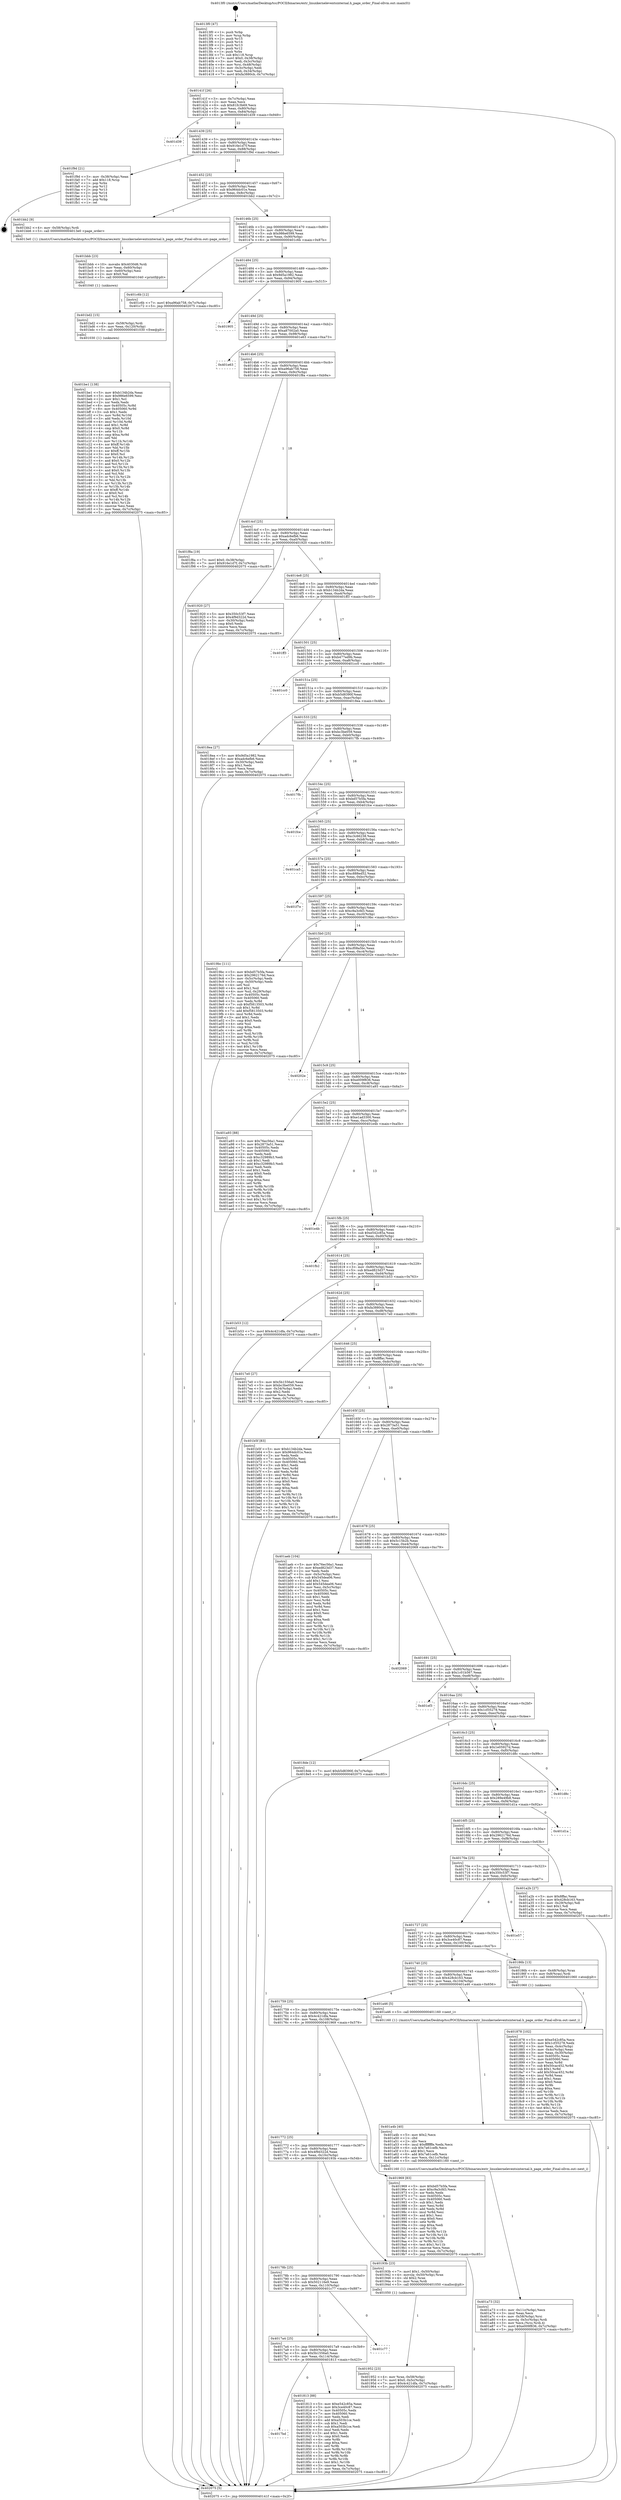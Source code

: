 digraph "0x4013f0" {
  label = "0x4013f0 (/mnt/c/Users/mathe/Desktop/tcc/POCII/binaries/extr_linuxkerneleventsinternal.h_page_order_Final-ollvm.out::main(0))"
  labelloc = "t"
  node[shape=record]

  Entry [label="",width=0.3,height=0.3,shape=circle,fillcolor=black,style=filled]
  "0x40141f" [label="{
     0x40141f [26]\l
     | [instrs]\l
     &nbsp;&nbsp;0x40141f \<+3\>: mov -0x7c(%rbp),%eax\l
     &nbsp;&nbsp;0x401422 \<+2\>: mov %eax,%ecx\l
     &nbsp;&nbsp;0x401424 \<+6\>: sub $0x81fc3b69,%ecx\l
     &nbsp;&nbsp;0x40142a \<+3\>: mov %eax,-0x80(%rbp)\l
     &nbsp;&nbsp;0x40142d \<+6\>: mov %ecx,-0x84(%rbp)\l
     &nbsp;&nbsp;0x401433 \<+6\>: je 0000000000401d39 \<main+0x949\>\l
  }"]
  "0x401d39" [label="{
     0x401d39\l
  }", style=dashed]
  "0x401439" [label="{
     0x401439 [25]\l
     | [instrs]\l
     &nbsp;&nbsp;0x401439 \<+5\>: jmp 000000000040143e \<main+0x4e\>\l
     &nbsp;&nbsp;0x40143e \<+3\>: mov -0x80(%rbp),%eax\l
     &nbsp;&nbsp;0x401441 \<+5\>: sub $0x916e1d7f,%eax\l
     &nbsp;&nbsp;0x401446 \<+6\>: mov %eax,-0x88(%rbp)\l
     &nbsp;&nbsp;0x40144c \<+6\>: je 0000000000401f9d \<main+0xbad\>\l
  }"]
  Exit [label="",width=0.3,height=0.3,shape=circle,fillcolor=black,style=filled,peripheries=2]
  "0x401f9d" [label="{
     0x401f9d [21]\l
     | [instrs]\l
     &nbsp;&nbsp;0x401f9d \<+3\>: mov -0x38(%rbp),%eax\l
     &nbsp;&nbsp;0x401fa0 \<+7\>: add $0x118,%rsp\l
     &nbsp;&nbsp;0x401fa7 \<+1\>: pop %rbx\l
     &nbsp;&nbsp;0x401fa8 \<+2\>: pop %r12\l
     &nbsp;&nbsp;0x401faa \<+2\>: pop %r13\l
     &nbsp;&nbsp;0x401fac \<+2\>: pop %r14\l
     &nbsp;&nbsp;0x401fae \<+2\>: pop %r15\l
     &nbsp;&nbsp;0x401fb0 \<+1\>: pop %rbp\l
     &nbsp;&nbsp;0x401fb1 \<+1\>: ret\l
  }"]
  "0x401452" [label="{
     0x401452 [25]\l
     | [instrs]\l
     &nbsp;&nbsp;0x401452 \<+5\>: jmp 0000000000401457 \<main+0x67\>\l
     &nbsp;&nbsp;0x401457 \<+3\>: mov -0x80(%rbp),%eax\l
     &nbsp;&nbsp;0x40145a \<+5\>: sub $0x964dc01e,%eax\l
     &nbsp;&nbsp;0x40145f \<+6\>: mov %eax,-0x8c(%rbp)\l
     &nbsp;&nbsp;0x401465 \<+6\>: je 0000000000401bb2 \<main+0x7c2\>\l
  }"]
  "0x401be1" [label="{
     0x401be1 [138]\l
     | [instrs]\l
     &nbsp;&nbsp;0x401be1 \<+5\>: mov $0xb134b2da,%eax\l
     &nbsp;&nbsp;0x401be6 \<+5\>: mov $0x986e6599,%esi\l
     &nbsp;&nbsp;0x401beb \<+2\>: mov $0x1,%cl\l
     &nbsp;&nbsp;0x401bed \<+2\>: xor %edx,%edx\l
     &nbsp;&nbsp;0x401bef \<+8\>: mov 0x40505c,%r8d\l
     &nbsp;&nbsp;0x401bf7 \<+8\>: mov 0x405060,%r9d\l
     &nbsp;&nbsp;0x401bff \<+3\>: sub $0x1,%edx\l
     &nbsp;&nbsp;0x401c02 \<+3\>: mov %r8d,%r10d\l
     &nbsp;&nbsp;0x401c05 \<+3\>: add %edx,%r10d\l
     &nbsp;&nbsp;0x401c08 \<+4\>: imul %r10d,%r8d\l
     &nbsp;&nbsp;0x401c0c \<+4\>: and $0x1,%r8d\l
     &nbsp;&nbsp;0x401c10 \<+4\>: cmp $0x0,%r8d\l
     &nbsp;&nbsp;0x401c14 \<+4\>: sete %r11b\l
     &nbsp;&nbsp;0x401c18 \<+4\>: cmp $0xa,%r9d\l
     &nbsp;&nbsp;0x401c1c \<+3\>: setl %bl\l
     &nbsp;&nbsp;0x401c1f \<+3\>: mov %r11b,%r14b\l
     &nbsp;&nbsp;0x401c22 \<+4\>: xor $0xff,%r14b\l
     &nbsp;&nbsp;0x401c26 \<+3\>: mov %bl,%r15b\l
     &nbsp;&nbsp;0x401c29 \<+4\>: xor $0xff,%r15b\l
     &nbsp;&nbsp;0x401c2d \<+3\>: xor $0x0,%cl\l
     &nbsp;&nbsp;0x401c30 \<+3\>: mov %r14b,%r12b\l
     &nbsp;&nbsp;0x401c33 \<+4\>: and $0x0,%r12b\l
     &nbsp;&nbsp;0x401c37 \<+3\>: and %cl,%r11b\l
     &nbsp;&nbsp;0x401c3a \<+3\>: mov %r15b,%r13b\l
     &nbsp;&nbsp;0x401c3d \<+4\>: and $0x0,%r13b\l
     &nbsp;&nbsp;0x401c41 \<+2\>: and %cl,%bl\l
     &nbsp;&nbsp;0x401c43 \<+3\>: or %r11b,%r12b\l
     &nbsp;&nbsp;0x401c46 \<+3\>: or %bl,%r13b\l
     &nbsp;&nbsp;0x401c49 \<+3\>: xor %r13b,%r12b\l
     &nbsp;&nbsp;0x401c4c \<+3\>: or %r15b,%r14b\l
     &nbsp;&nbsp;0x401c4f \<+4\>: xor $0xff,%r14b\l
     &nbsp;&nbsp;0x401c53 \<+3\>: or $0x0,%cl\l
     &nbsp;&nbsp;0x401c56 \<+3\>: and %cl,%r14b\l
     &nbsp;&nbsp;0x401c59 \<+3\>: or %r14b,%r12b\l
     &nbsp;&nbsp;0x401c5c \<+4\>: test $0x1,%r12b\l
     &nbsp;&nbsp;0x401c60 \<+3\>: cmovne %esi,%eax\l
     &nbsp;&nbsp;0x401c63 \<+3\>: mov %eax,-0x7c(%rbp)\l
     &nbsp;&nbsp;0x401c66 \<+5\>: jmp 0000000000402075 \<main+0xc85\>\l
  }"]
  "0x401bb2" [label="{
     0x401bb2 [9]\l
     | [instrs]\l
     &nbsp;&nbsp;0x401bb2 \<+4\>: mov -0x58(%rbp),%rdi\l
     &nbsp;&nbsp;0x401bb6 \<+5\>: call 00000000004013e0 \<page_order\>\l
     | [calls]\l
     &nbsp;&nbsp;0x4013e0 \{1\} (/mnt/c/Users/mathe/Desktop/tcc/POCII/binaries/extr_linuxkerneleventsinternal.h_page_order_Final-ollvm.out::page_order)\l
  }"]
  "0x40146b" [label="{
     0x40146b [25]\l
     | [instrs]\l
     &nbsp;&nbsp;0x40146b \<+5\>: jmp 0000000000401470 \<main+0x80\>\l
     &nbsp;&nbsp;0x401470 \<+3\>: mov -0x80(%rbp),%eax\l
     &nbsp;&nbsp;0x401473 \<+5\>: sub $0x986e6599,%eax\l
     &nbsp;&nbsp;0x401478 \<+6\>: mov %eax,-0x90(%rbp)\l
     &nbsp;&nbsp;0x40147e \<+6\>: je 0000000000401c6b \<main+0x87b\>\l
  }"]
  "0x401bd2" [label="{
     0x401bd2 [15]\l
     | [instrs]\l
     &nbsp;&nbsp;0x401bd2 \<+4\>: mov -0x58(%rbp),%rdi\l
     &nbsp;&nbsp;0x401bd6 \<+6\>: mov %eax,-0x120(%rbp)\l
     &nbsp;&nbsp;0x401bdc \<+5\>: call 0000000000401030 \<free@plt\>\l
     | [calls]\l
     &nbsp;&nbsp;0x401030 \{1\} (unknown)\l
  }"]
  "0x401c6b" [label="{
     0x401c6b [12]\l
     | [instrs]\l
     &nbsp;&nbsp;0x401c6b \<+7\>: movl $0xa96ab758,-0x7c(%rbp)\l
     &nbsp;&nbsp;0x401c72 \<+5\>: jmp 0000000000402075 \<main+0xc85\>\l
  }"]
  "0x401484" [label="{
     0x401484 [25]\l
     | [instrs]\l
     &nbsp;&nbsp;0x401484 \<+5\>: jmp 0000000000401489 \<main+0x99\>\l
     &nbsp;&nbsp;0x401489 \<+3\>: mov -0x80(%rbp),%eax\l
     &nbsp;&nbsp;0x40148c \<+5\>: sub $0x9d5a1982,%eax\l
     &nbsp;&nbsp;0x401491 \<+6\>: mov %eax,-0x94(%rbp)\l
     &nbsp;&nbsp;0x401497 \<+6\>: je 0000000000401905 \<main+0x515\>\l
  }"]
  "0x401bbb" [label="{
     0x401bbb [23]\l
     | [instrs]\l
     &nbsp;&nbsp;0x401bbb \<+10\>: movabs $0x4030d6,%rdi\l
     &nbsp;&nbsp;0x401bc5 \<+3\>: mov %eax,-0x60(%rbp)\l
     &nbsp;&nbsp;0x401bc8 \<+3\>: mov -0x60(%rbp),%esi\l
     &nbsp;&nbsp;0x401bcb \<+2\>: mov $0x0,%al\l
     &nbsp;&nbsp;0x401bcd \<+5\>: call 0000000000401040 \<printf@plt\>\l
     | [calls]\l
     &nbsp;&nbsp;0x401040 \{1\} (unknown)\l
  }"]
  "0x401905" [label="{
     0x401905\l
  }", style=dashed]
  "0x40149d" [label="{
     0x40149d [25]\l
     | [instrs]\l
     &nbsp;&nbsp;0x40149d \<+5\>: jmp 00000000004014a2 \<main+0xb2\>\l
     &nbsp;&nbsp;0x4014a2 \<+3\>: mov -0x80(%rbp),%eax\l
     &nbsp;&nbsp;0x4014a5 \<+5\>: sub $0xa87002a0,%eax\l
     &nbsp;&nbsp;0x4014aa \<+6\>: mov %eax,-0x98(%rbp)\l
     &nbsp;&nbsp;0x4014b0 \<+6\>: je 0000000000401e63 \<main+0xa73\>\l
  }"]
  "0x401a73" [label="{
     0x401a73 [32]\l
     | [instrs]\l
     &nbsp;&nbsp;0x401a73 \<+6\>: mov -0x11c(%rbp),%ecx\l
     &nbsp;&nbsp;0x401a79 \<+3\>: imul %eax,%ecx\l
     &nbsp;&nbsp;0x401a7c \<+4\>: mov -0x58(%rbp),%rsi\l
     &nbsp;&nbsp;0x401a80 \<+4\>: movslq -0x5c(%rbp),%rdi\l
     &nbsp;&nbsp;0x401a84 \<+3\>: mov %ecx,(%rsi,%rdi,4)\l
     &nbsp;&nbsp;0x401a87 \<+7\>: movl $0xe009f836,-0x7c(%rbp)\l
     &nbsp;&nbsp;0x401a8e \<+5\>: jmp 0000000000402075 \<main+0xc85\>\l
  }"]
  "0x401e63" [label="{
     0x401e63\l
  }", style=dashed]
  "0x4014b6" [label="{
     0x4014b6 [25]\l
     | [instrs]\l
     &nbsp;&nbsp;0x4014b6 \<+5\>: jmp 00000000004014bb \<main+0xcb\>\l
     &nbsp;&nbsp;0x4014bb \<+3\>: mov -0x80(%rbp),%eax\l
     &nbsp;&nbsp;0x4014be \<+5\>: sub $0xa96ab758,%eax\l
     &nbsp;&nbsp;0x4014c3 \<+6\>: mov %eax,-0x9c(%rbp)\l
     &nbsp;&nbsp;0x4014c9 \<+6\>: je 0000000000401f8a \<main+0xb9a\>\l
  }"]
  "0x401a4b" [label="{
     0x401a4b [40]\l
     | [instrs]\l
     &nbsp;&nbsp;0x401a4b \<+5\>: mov $0x2,%ecx\l
     &nbsp;&nbsp;0x401a50 \<+1\>: cltd\l
     &nbsp;&nbsp;0x401a51 \<+2\>: idiv %ecx\l
     &nbsp;&nbsp;0x401a53 \<+6\>: imul $0xfffffffe,%edx,%ecx\l
     &nbsp;&nbsp;0x401a59 \<+6\>: sub $0x7a61cefb,%ecx\l
     &nbsp;&nbsp;0x401a5f \<+3\>: add $0x1,%ecx\l
     &nbsp;&nbsp;0x401a62 \<+6\>: add $0x7a61cefb,%ecx\l
     &nbsp;&nbsp;0x401a68 \<+6\>: mov %ecx,-0x11c(%rbp)\l
     &nbsp;&nbsp;0x401a6e \<+5\>: call 0000000000401160 \<next_i\>\l
     | [calls]\l
     &nbsp;&nbsp;0x401160 \{1\} (/mnt/c/Users/mathe/Desktop/tcc/POCII/binaries/extr_linuxkerneleventsinternal.h_page_order_Final-ollvm.out::next_i)\l
  }"]
  "0x401f8a" [label="{
     0x401f8a [19]\l
     | [instrs]\l
     &nbsp;&nbsp;0x401f8a \<+7\>: movl $0x0,-0x38(%rbp)\l
     &nbsp;&nbsp;0x401f91 \<+7\>: movl $0x916e1d7f,-0x7c(%rbp)\l
     &nbsp;&nbsp;0x401f98 \<+5\>: jmp 0000000000402075 \<main+0xc85\>\l
  }"]
  "0x4014cf" [label="{
     0x4014cf [25]\l
     | [instrs]\l
     &nbsp;&nbsp;0x4014cf \<+5\>: jmp 00000000004014d4 \<main+0xe4\>\l
     &nbsp;&nbsp;0x4014d4 \<+3\>: mov -0x80(%rbp),%eax\l
     &nbsp;&nbsp;0x4014d7 \<+5\>: sub $0xadc6efb6,%eax\l
     &nbsp;&nbsp;0x4014dc \<+6\>: mov %eax,-0xa0(%rbp)\l
     &nbsp;&nbsp;0x4014e2 \<+6\>: je 0000000000401920 \<main+0x530\>\l
  }"]
  "0x401952" [label="{
     0x401952 [23]\l
     | [instrs]\l
     &nbsp;&nbsp;0x401952 \<+4\>: mov %rax,-0x58(%rbp)\l
     &nbsp;&nbsp;0x401956 \<+7\>: movl $0x0,-0x5c(%rbp)\l
     &nbsp;&nbsp;0x40195d \<+7\>: movl $0x4c421dfa,-0x7c(%rbp)\l
     &nbsp;&nbsp;0x401964 \<+5\>: jmp 0000000000402075 \<main+0xc85\>\l
  }"]
  "0x401920" [label="{
     0x401920 [27]\l
     | [instrs]\l
     &nbsp;&nbsp;0x401920 \<+5\>: mov $0x350c53f7,%eax\l
     &nbsp;&nbsp;0x401925 \<+5\>: mov $0x4f9d322d,%ecx\l
     &nbsp;&nbsp;0x40192a \<+3\>: mov -0x30(%rbp),%edx\l
     &nbsp;&nbsp;0x40192d \<+3\>: cmp $0x0,%edx\l
     &nbsp;&nbsp;0x401930 \<+3\>: cmove %ecx,%eax\l
     &nbsp;&nbsp;0x401933 \<+3\>: mov %eax,-0x7c(%rbp)\l
     &nbsp;&nbsp;0x401936 \<+5\>: jmp 0000000000402075 \<main+0xc85\>\l
  }"]
  "0x4014e8" [label="{
     0x4014e8 [25]\l
     | [instrs]\l
     &nbsp;&nbsp;0x4014e8 \<+5\>: jmp 00000000004014ed \<main+0xfd\>\l
     &nbsp;&nbsp;0x4014ed \<+3\>: mov -0x80(%rbp),%eax\l
     &nbsp;&nbsp;0x4014f0 \<+5\>: sub $0xb134b2da,%eax\l
     &nbsp;&nbsp;0x4014f5 \<+6\>: mov %eax,-0xa4(%rbp)\l
     &nbsp;&nbsp;0x4014fb \<+6\>: je 0000000000401ff3 \<main+0xc03\>\l
  }"]
  "0x401878" [label="{
     0x401878 [102]\l
     | [instrs]\l
     &nbsp;&nbsp;0x401878 \<+5\>: mov $0xe542c85a,%ecx\l
     &nbsp;&nbsp;0x40187d \<+5\>: mov $0x1cf35278,%edx\l
     &nbsp;&nbsp;0x401882 \<+3\>: mov %eax,-0x4c(%rbp)\l
     &nbsp;&nbsp;0x401885 \<+3\>: mov -0x4c(%rbp),%eax\l
     &nbsp;&nbsp;0x401888 \<+3\>: mov %eax,-0x30(%rbp)\l
     &nbsp;&nbsp;0x40188b \<+7\>: mov 0x40505c,%eax\l
     &nbsp;&nbsp;0x401892 \<+7\>: mov 0x405060,%esi\l
     &nbsp;&nbsp;0x401899 \<+3\>: mov %eax,%r8d\l
     &nbsp;&nbsp;0x40189c \<+7\>: sub $0x50cac452,%r8d\l
     &nbsp;&nbsp;0x4018a3 \<+4\>: sub $0x1,%r8d\l
     &nbsp;&nbsp;0x4018a7 \<+7\>: add $0x50cac452,%r8d\l
     &nbsp;&nbsp;0x4018ae \<+4\>: imul %r8d,%eax\l
     &nbsp;&nbsp;0x4018b2 \<+3\>: and $0x1,%eax\l
     &nbsp;&nbsp;0x4018b5 \<+3\>: cmp $0x0,%eax\l
     &nbsp;&nbsp;0x4018b8 \<+4\>: sete %r9b\l
     &nbsp;&nbsp;0x4018bc \<+3\>: cmp $0xa,%esi\l
     &nbsp;&nbsp;0x4018bf \<+4\>: setl %r10b\l
     &nbsp;&nbsp;0x4018c3 \<+3\>: mov %r9b,%r11b\l
     &nbsp;&nbsp;0x4018c6 \<+3\>: and %r10b,%r11b\l
     &nbsp;&nbsp;0x4018c9 \<+3\>: xor %r10b,%r9b\l
     &nbsp;&nbsp;0x4018cc \<+3\>: or %r9b,%r11b\l
     &nbsp;&nbsp;0x4018cf \<+4\>: test $0x1,%r11b\l
     &nbsp;&nbsp;0x4018d3 \<+3\>: cmovne %edx,%ecx\l
     &nbsp;&nbsp;0x4018d6 \<+3\>: mov %ecx,-0x7c(%rbp)\l
     &nbsp;&nbsp;0x4018d9 \<+5\>: jmp 0000000000402075 \<main+0xc85\>\l
  }"]
  "0x401ff3" [label="{
     0x401ff3\l
  }", style=dashed]
  "0x401501" [label="{
     0x401501 [25]\l
     | [instrs]\l
     &nbsp;&nbsp;0x401501 \<+5\>: jmp 0000000000401506 \<main+0x116\>\l
     &nbsp;&nbsp;0x401506 \<+3\>: mov -0x80(%rbp),%eax\l
     &nbsp;&nbsp;0x401509 \<+5\>: sub $0xb477ed9b,%eax\l
     &nbsp;&nbsp;0x40150e \<+6\>: mov %eax,-0xa8(%rbp)\l
     &nbsp;&nbsp;0x401514 \<+6\>: je 0000000000401cc0 \<main+0x8d0\>\l
  }"]
  "0x4017bd" [label="{
     0x4017bd\l
  }", style=dashed]
  "0x401cc0" [label="{
     0x401cc0\l
  }", style=dashed]
  "0x40151a" [label="{
     0x40151a [25]\l
     | [instrs]\l
     &nbsp;&nbsp;0x40151a \<+5\>: jmp 000000000040151f \<main+0x12f\>\l
     &nbsp;&nbsp;0x40151f \<+3\>: mov -0x80(%rbp),%eax\l
     &nbsp;&nbsp;0x401522 \<+5\>: sub $0xb5d8390f,%eax\l
     &nbsp;&nbsp;0x401527 \<+6\>: mov %eax,-0xac(%rbp)\l
     &nbsp;&nbsp;0x40152d \<+6\>: je 00000000004018ea \<main+0x4fa\>\l
  }"]
  "0x401813" [label="{
     0x401813 [88]\l
     | [instrs]\l
     &nbsp;&nbsp;0x401813 \<+5\>: mov $0xe542c85a,%eax\l
     &nbsp;&nbsp;0x401818 \<+5\>: mov $0x3ce40c87,%ecx\l
     &nbsp;&nbsp;0x40181d \<+7\>: mov 0x40505c,%edx\l
     &nbsp;&nbsp;0x401824 \<+7\>: mov 0x405060,%esi\l
     &nbsp;&nbsp;0x40182b \<+2\>: mov %edx,%edi\l
     &nbsp;&nbsp;0x40182d \<+6\>: add $0xa503b1ce,%edi\l
     &nbsp;&nbsp;0x401833 \<+3\>: sub $0x1,%edi\l
     &nbsp;&nbsp;0x401836 \<+6\>: sub $0xa503b1ce,%edi\l
     &nbsp;&nbsp;0x40183c \<+3\>: imul %edi,%edx\l
     &nbsp;&nbsp;0x40183f \<+3\>: and $0x1,%edx\l
     &nbsp;&nbsp;0x401842 \<+3\>: cmp $0x0,%edx\l
     &nbsp;&nbsp;0x401845 \<+4\>: sete %r8b\l
     &nbsp;&nbsp;0x401849 \<+3\>: cmp $0xa,%esi\l
     &nbsp;&nbsp;0x40184c \<+4\>: setl %r9b\l
     &nbsp;&nbsp;0x401850 \<+3\>: mov %r8b,%r10b\l
     &nbsp;&nbsp;0x401853 \<+3\>: and %r9b,%r10b\l
     &nbsp;&nbsp;0x401856 \<+3\>: xor %r9b,%r8b\l
     &nbsp;&nbsp;0x401859 \<+3\>: or %r8b,%r10b\l
     &nbsp;&nbsp;0x40185c \<+4\>: test $0x1,%r10b\l
     &nbsp;&nbsp;0x401860 \<+3\>: cmovne %ecx,%eax\l
     &nbsp;&nbsp;0x401863 \<+3\>: mov %eax,-0x7c(%rbp)\l
     &nbsp;&nbsp;0x401866 \<+5\>: jmp 0000000000402075 \<main+0xc85\>\l
  }"]
  "0x4018ea" [label="{
     0x4018ea [27]\l
     | [instrs]\l
     &nbsp;&nbsp;0x4018ea \<+5\>: mov $0x9d5a1982,%eax\l
     &nbsp;&nbsp;0x4018ef \<+5\>: mov $0xadc6efb6,%ecx\l
     &nbsp;&nbsp;0x4018f4 \<+3\>: mov -0x30(%rbp),%edx\l
     &nbsp;&nbsp;0x4018f7 \<+3\>: cmp $0x1,%edx\l
     &nbsp;&nbsp;0x4018fa \<+3\>: cmovl %ecx,%eax\l
     &nbsp;&nbsp;0x4018fd \<+3\>: mov %eax,-0x7c(%rbp)\l
     &nbsp;&nbsp;0x401900 \<+5\>: jmp 0000000000402075 \<main+0xc85\>\l
  }"]
  "0x401533" [label="{
     0x401533 [25]\l
     | [instrs]\l
     &nbsp;&nbsp;0x401533 \<+5\>: jmp 0000000000401538 \<main+0x148\>\l
     &nbsp;&nbsp;0x401538 \<+3\>: mov -0x80(%rbp),%eax\l
     &nbsp;&nbsp;0x40153b \<+5\>: sub $0xbc3be059,%eax\l
     &nbsp;&nbsp;0x401540 \<+6\>: mov %eax,-0xb0(%rbp)\l
     &nbsp;&nbsp;0x401546 \<+6\>: je 00000000004017fb \<main+0x40b\>\l
  }"]
  "0x4017a4" [label="{
     0x4017a4 [25]\l
     | [instrs]\l
     &nbsp;&nbsp;0x4017a4 \<+5\>: jmp 00000000004017a9 \<main+0x3b9\>\l
     &nbsp;&nbsp;0x4017a9 \<+3\>: mov -0x80(%rbp),%eax\l
     &nbsp;&nbsp;0x4017ac \<+5\>: sub $0x5b1556a0,%eax\l
     &nbsp;&nbsp;0x4017b1 \<+6\>: mov %eax,-0x114(%rbp)\l
     &nbsp;&nbsp;0x4017b7 \<+6\>: je 0000000000401813 \<main+0x423\>\l
  }"]
  "0x4017fb" [label="{
     0x4017fb\l
  }", style=dashed]
  "0x40154c" [label="{
     0x40154c [25]\l
     | [instrs]\l
     &nbsp;&nbsp;0x40154c \<+5\>: jmp 0000000000401551 \<main+0x161\>\l
     &nbsp;&nbsp;0x401551 \<+3\>: mov -0x80(%rbp),%eax\l
     &nbsp;&nbsp;0x401554 \<+5\>: sub $0xbd57b5fa,%eax\l
     &nbsp;&nbsp;0x401559 \<+6\>: mov %eax,-0xb4(%rbp)\l
     &nbsp;&nbsp;0x40155f \<+6\>: je 0000000000401fce \<main+0xbde\>\l
  }"]
  "0x401c77" [label="{
     0x401c77\l
  }", style=dashed]
  "0x401fce" [label="{
     0x401fce\l
  }", style=dashed]
  "0x401565" [label="{
     0x401565 [25]\l
     | [instrs]\l
     &nbsp;&nbsp;0x401565 \<+5\>: jmp 000000000040156a \<main+0x17a\>\l
     &nbsp;&nbsp;0x40156a \<+3\>: mov -0x80(%rbp),%eax\l
     &nbsp;&nbsp;0x40156d \<+5\>: sub $0xc3c66238,%eax\l
     &nbsp;&nbsp;0x401572 \<+6\>: mov %eax,-0xb8(%rbp)\l
     &nbsp;&nbsp;0x401578 \<+6\>: je 0000000000401ca5 \<main+0x8b5\>\l
  }"]
  "0x40178b" [label="{
     0x40178b [25]\l
     | [instrs]\l
     &nbsp;&nbsp;0x40178b \<+5\>: jmp 0000000000401790 \<main+0x3a0\>\l
     &nbsp;&nbsp;0x401790 \<+3\>: mov -0x80(%rbp),%eax\l
     &nbsp;&nbsp;0x401793 \<+5\>: sub $0x502116e9,%eax\l
     &nbsp;&nbsp;0x401798 \<+6\>: mov %eax,-0x110(%rbp)\l
     &nbsp;&nbsp;0x40179e \<+6\>: je 0000000000401c77 \<main+0x887\>\l
  }"]
  "0x401ca5" [label="{
     0x401ca5\l
  }", style=dashed]
  "0x40157e" [label="{
     0x40157e [25]\l
     | [instrs]\l
     &nbsp;&nbsp;0x40157e \<+5\>: jmp 0000000000401583 \<main+0x193\>\l
     &nbsp;&nbsp;0x401583 \<+3\>: mov -0x80(%rbp),%eax\l
     &nbsp;&nbsp;0x401586 \<+5\>: sub $0xc888ed52,%eax\l
     &nbsp;&nbsp;0x40158b \<+6\>: mov %eax,-0xbc(%rbp)\l
     &nbsp;&nbsp;0x401591 \<+6\>: je 0000000000401f7e \<main+0xb8e\>\l
  }"]
  "0x40193b" [label="{
     0x40193b [23]\l
     | [instrs]\l
     &nbsp;&nbsp;0x40193b \<+7\>: movl $0x1,-0x50(%rbp)\l
     &nbsp;&nbsp;0x401942 \<+4\>: movslq -0x50(%rbp),%rax\l
     &nbsp;&nbsp;0x401946 \<+4\>: shl $0x2,%rax\l
     &nbsp;&nbsp;0x40194a \<+3\>: mov %rax,%rdi\l
     &nbsp;&nbsp;0x40194d \<+5\>: call 0000000000401050 \<malloc@plt\>\l
     | [calls]\l
     &nbsp;&nbsp;0x401050 \{1\} (unknown)\l
  }"]
  "0x401f7e" [label="{
     0x401f7e\l
  }", style=dashed]
  "0x401597" [label="{
     0x401597 [25]\l
     | [instrs]\l
     &nbsp;&nbsp;0x401597 \<+5\>: jmp 000000000040159c \<main+0x1ac\>\l
     &nbsp;&nbsp;0x40159c \<+3\>: mov -0x80(%rbp),%eax\l
     &nbsp;&nbsp;0x40159f \<+5\>: sub $0xc9a3cfd3,%eax\l
     &nbsp;&nbsp;0x4015a4 \<+6\>: mov %eax,-0xc0(%rbp)\l
     &nbsp;&nbsp;0x4015aa \<+6\>: je 00000000004019bc \<main+0x5cc\>\l
  }"]
  "0x401772" [label="{
     0x401772 [25]\l
     | [instrs]\l
     &nbsp;&nbsp;0x401772 \<+5\>: jmp 0000000000401777 \<main+0x387\>\l
     &nbsp;&nbsp;0x401777 \<+3\>: mov -0x80(%rbp),%eax\l
     &nbsp;&nbsp;0x40177a \<+5\>: sub $0x4f9d322d,%eax\l
     &nbsp;&nbsp;0x40177f \<+6\>: mov %eax,-0x10c(%rbp)\l
     &nbsp;&nbsp;0x401785 \<+6\>: je 000000000040193b \<main+0x54b\>\l
  }"]
  "0x4019bc" [label="{
     0x4019bc [111]\l
     | [instrs]\l
     &nbsp;&nbsp;0x4019bc \<+5\>: mov $0xbd57b5fa,%eax\l
     &nbsp;&nbsp;0x4019c1 \<+5\>: mov $0x2962176d,%ecx\l
     &nbsp;&nbsp;0x4019c6 \<+3\>: mov -0x5c(%rbp),%edx\l
     &nbsp;&nbsp;0x4019c9 \<+3\>: cmp -0x50(%rbp),%edx\l
     &nbsp;&nbsp;0x4019cc \<+4\>: setl %sil\l
     &nbsp;&nbsp;0x4019d0 \<+4\>: and $0x1,%sil\l
     &nbsp;&nbsp;0x4019d4 \<+4\>: mov %sil,-0x29(%rbp)\l
     &nbsp;&nbsp;0x4019d8 \<+7\>: mov 0x40505c,%edx\l
     &nbsp;&nbsp;0x4019df \<+7\>: mov 0x405060,%edi\l
     &nbsp;&nbsp;0x4019e6 \<+3\>: mov %edx,%r8d\l
     &nbsp;&nbsp;0x4019e9 \<+7\>: sub $0xf5813503,%r8d\l
     &nbsp;&nbsp;0x4019f0 \<+4\>: sub $0x1,%r8d\l
     &nbsp;&nbsp;0x4019f4 \<+7\>: add $0xf5813503,%r8d\l
     &nbsp;&nbsp;0x4019fb \<+4\>: imul %r8d,%edx\l
     &nbsp;&nbsp;0x4019ff \<+3\>: and $0x1,%edx\l
     &nbsp;&nbsp;0x401a02 \<+3\>: cmp $0x0,%edx\l
     &nbsp;&nbsp;0x401a05 \<+4\>: sete %sil\l
     &nbsp;&nbsp;0x401a09 \<+3\>: cmp $0xa,%edi\l
     &nbsp;&nbsp;0x401a0c \<+4\>: setl %r9b\l
     &nbsp;&nbsp;0x401a10 \<+3\>: mov %sil,%r10b\l
     &nbsp;&nbsp;0x401a13 \<+3\>: and %r9b,%r10b\l
     &nbsp;&nbsp;0x401a16 \<+3\>: xor %r9b,%sil\l
     &nbsp;&nbsp;0x401a19 \<+3\>: or %sil,%r10b\l
     &nbsp;&nbsp;0x401a1c \<+4\>: test $0x1,%r10b\l
     &nbsp;&nbsp;0x401a20 \<+3\>: cmovne %ecx,%eax\l
     &nbsp;&nbsp;0x401a23 \<+3\>: mov %eax,-0x7c(%rbp)\l
     &nbsp;&nbsp;0x401a26 \<+5\>: jmp 0000000000402075 \<main+0xc85\>\l
  }"]
  "0x4015b0" [label="{
     0x4015b0 [25]\l
     | [instrs]\l
     &nbsp;&nbsp;0x4015b0 \<+5\>: jmp 00000000004015b5 \<main+0x1c5\>\l
     &nbsp;&nbsp;0x4015b5 \<+3\>: mov -0x80(%rbp),%eax\l
     &nbsp;&nbsp;0x4015b8 \<+5\>: sub $0xcf08a5bc,%eax\l
     &nbsp;&nbsp;0x4015bd \<+6\>: mov %eax,-0xc4(%rbp)\l
     &nbsp;&nbsp;0x4015c3 \<+6\>: je 000000000040202e \<main+0xc3e\>\l
  }"]
  "0x401969" [label="{
     0x401969 [83]\l
     | [instrs]\l
     &nbsp;&nbsp;0x401969 \<+5\>: mov $0xbd57b5fa,%eax\l
     &nbsp;&nbsp;0x40196e \<+5\>: mov $0xc9a3cfd3,%ecx\l
     &nbsp;&nbsp;0x401973 \<+2\>: xor %edx,%edx\l
     &nbsp;&nbsp;0x401975 \<+7\>: mov 0x40505c,%esi\l
     &nbsp;&nbsp;0x40197c \<+7\>: mov 0x405060,%edi\l
     &nbsp;&nbsp;0x401983 \<+3\>: sub $0x1,%edx\l
     &nbsp;&nbsp;0x401986 \<+3\>: mov %esi,%r8d\l
     &nbsp;&nbsp;0x401989 \<+3\>: add %edx,%r8d\l
     &nbsp;&nbsp;0x40198c \<+4\>: imul %r8d,%esi\l
     &nbsp;&nbsp;0x401990 \<+3\>: and $0x1,%esi\l
     &nbsp;&nbsp;0x401993 \<+3\>: cmp $0x0,%esi\l
     &nbsp;&nbsp;0x401996 \<+4\>: sete %r9b\l
     &nbsp;&nbsp;0x40199a \<+3\>: cmp $0xa,%edi\l
     &nbsp;&nbsp;0x40199d \<+4\>: setl %r10b\l
     &nbsp;&nbsp;0x4019a1 \<+3\>: mov %r9b,%r11b\l
     &nbsp;&nbsp;0x4019a4 \<+3\>: and %r10b,%r11b\l
     &nbsp;&nbsp;0x4019a7 \<+3\>: xor %r10b,%r9b\l
     &nbsp;&nbsp;0x4019aa \<+3\>: or %r9b,%r11b\l
     &nbsp;&nbsp;0x4019ad \<+4\>: test $0x1,%r11b\l
     &nbsp;&nbsp;0x4019b1 \<+3\>: cmovne %ecx,%eax\l
     &nbsp;&nbsp;0x4019b4 \<+3\>: mov %eax,-0x7c(%rbp)\l
     &nbsp;&nbsp;0x4019b7 \<+5\>: jmp 0000000000402075 \<main+0xc85\>\l
  }"]
  "0x40202e" [label="{
     0x40202e\l
  }", style=dashed]
  "0x4015c9" [label="{
     0x4015c9 [25]\l
     | [instrs]\l
     &nbsp;&nbsp;0x4015c9 \<+5\>: jmp 00000000004015ce \<main+0x1de\>\l
     &nbsp;&nbsp;0x4015ce \<+3\>: mov -0x80(%rbp),%eax\l
     &nbsp;&nbsp;0x4015d1 \<+5\>: sub $0xe009f836,%eax\l
     &nbsp;&nbsp;0x4015d6 \<+6\>: mov %eax,-0xc8(%rbp)\l
     &nbsp;&nbsp;0x4015dc \<+6\>: je 0000000000401a93 \<main+0x6a3\>\l
  }"]
  "0x401759" [label="{
     0x401759 [25]\l
     | [instrs]\l
     &nbsp;&nbsp;0x401759 \<+5\>: jmp 000000000040175e \<main+0x36e\>\l
     &nbsp;&nbsp;0x40175e \<+3\>: mov -0x80(%rbp),%eax\l
     &nbsp;&nbsp;0x401761 \<+5\>: sub $0x4c421dfa,%eax\l
     &nbsp;&nbsp;0x401766 \<+6\>: mov %eax,-0x108(%rbp)\l
     &nbsp;&nbsp;0x40176c \<+6\>: je 0000000000401969 \<main+0x579\>\l
  }"]
  "0x401a93" [label="{
     0x401a93 [88]\l
     | [instrs]\l
     &nbsp;&nbsp;0x401a93 \<+5\>: mov $0x76ec56a1,%eax\l
     &nbsp;&nbsp;0x401a98 \<+5\>: mov $0x2873a51,%ecx\l
     &nbsp;&nbsp;0x401a9d \<+7\>: mov 0x40505c,%edx\l
     &nbsp;&nbsp;0x401aa4 \<+7\>: mov 0x405060,%esi\l
     &nbsp;&nbsp;0x401aab \<+2\>: mov %edx,%edi\l
     &nbsp;&nbsp;0x401aad \<+6\>: sub $0xc32989b3,%edi\l
     &nbsp;&nbsp;0x401ab3 \<+3\>: sub $0x1,%edi\l
     &nbsp;&nbsp;0x401ab6 \<+6\>: add $0xc32989b3,%edi\l
     &nbsp;&nbsp;0x401abc \<+3\>: imul %edi,%edx\l
     &nbsp;&nbsp;0x401abf \<+3\>: and $0x1,%edx\l
     &nbsp;&nbsp;0x401ac2 \<+3\>: cmp $0x0,%edx\l
     &nbsp;&nbsp;0x401ac5 \<+4\>: sete %r8b\l
     &nbsp;&nbsp;0x401ac9 \<+3\>: cmp $0xa,%esi\l
     &nbsp;&nbsp;0x401acc \<+4\>: setl %r9b\l
     &nbsp;&nbsp;0x401ad0 \<+3\>: mov %r8b,%r10b\l
     &nbsp;&nbsp;0x401ad3 \<+3\>: and %r9b,%r10b\l
     &nbsp;&nbsp;0x401ad6 \<+3\>: xor %r9b,%r8b\l
     &nbsp;&nbsp;0x401ad9 \<+3\>: or %r8b,%r10b\l
     &nbsp;&nbsp;0x401adc \<+4\>: test $0x1,%r10b\l
     &nbsp;&nbsp;0x401ae0 \<+3\>: cmovne %ecx,%eax\l
     &nbsp;&nbsp;0x401ae3 \<+3\>: mov %eax,-0x7c(%rbp)\l
     &nbsp;&nbsp;0x401ae6 \<+5\>: jmp 0000000000402075 \<main+0xc85\>\l
  }"]
  "0x4015e2" [label="{
     0x4015e2 [25]\l
     | [instrs]\l
     &nbsp;&nbsp;0x4015e2 \<+5\>: jmp 00000000004015e7 \<main+0x1f7\>\l
     &nbsp;&nbsp;0x4015e7 \<+3\>: mov -0x80(%rbp),%eax\l
     &nbsp;&nbsp;0x4015ea \<+5\>: sub $0xe1ad3300,%eax\l
     &nbsp;&nbsp;0x4015ef \<+6\>: mov %eax,-0xcc(%rbp)\l
     &nbsp;&nbsp;0x4015f5 \<+6\>: je 0000000000401e4b \<main+0xa5b\>\l
  }"]
  "0x401a46" [label="{
     0x401a46 [5]\l
     | [instrs]\l
     &nbsp;&nbsp;0x401a46 \<+5\>: call 0000000000401160 \<next_i\>\l
     | [calls]\l
     &nbsp;&nbsp;0x401160 \{1\} (/mnt/c/Users/mathe/Desktop/tcc/POCII/binaries/extr_linuxkerneleventsinternal.h_page_order_Final-ollvm.out::next_i)\l
  }"]
  "0x401e4b" [label="{
     0x401e4b\l
  }", style=dashed]
  "0x4015fb" [label="{
     0x4015fb [25]\l
     | [instrs]\l
     &nbsp;&nbsp;0x4015fb \<+5\>: jmp 0000000000401600 \<main+0x210\>\l
     &nbsp;&nbsp;0x401600 \<+3\>: mov -0x80(%rbp),%eax\l
     &nbsp;&nbsp;0x401603 \<+5\>: sub $0xe542c85a,%eax\l
     &nbsp;&nbsp;0x401608 \<+6\>: mov %eax,-0xd0(%rbp)\l
     &nbsp;&nbsp;0x40160e \<+6\>: je 0000000000401fb2 \<main+0xbc2\>\l
  }"]
  "0x401740" [label="{
     0x401740 [25]\l
     | [instrs]\l
     &nbsp;&nbsp;0x401740 \<+5\>: jmp 0000000000401745 \<main+0x355\>\l
     &nbsp;&nbsp;0x401745 \<+3\>: mov -0x80(%rbp),%eax\l
     &nbsp;&nbsp;0x401748 \<+5\>: sub $0x428cb163,%eax\l
     &nbsp;&nbsp;0x40174d \<+6\>: mov %eax,-0x104(%rbp)\l
     &nbsp;&nbsp;0x401753 \<+6\>: je 0000000000401a46 \<main+0x656\>\l
  }"]
  "0x401fb2" [label="{
     0x401fb2\l
  }", style=dashed]
  "0x401614" [label="{
     0x401614 [25]\l
     | [instrs]\l
     &nbsp;&nbsp;0x401614 \<+5\>: jmp 0000000000401619 \<main+0x229\>\l
     &nbsp;&nbsp;0x401619 \<+3\>: mov -0x80(%rbp),%eax\l
     &nbsp;&nbsp;0x40161c \<+5\>: sub $0xed823d37,%eax\l
     &nbsp;&nbsp;0x401621 \<+6\>: mov %eax,-0xd4(%rbp)\l
     &nbsp;&nbsp;0x401627 \<+6\>: je 0000000000401b53 \<main+0x763\>\l
  }"]
  "0x40186b" [label="{
     0x40186b [13]\l
     | [instrs]\l
     &nbsp;&nbsp;0x40186b \<+4\>: mov -0x48(%rbp),%rax\l
     &nbsp;&nbsp;0x40186f \<+4\>: mov 0x8(%rax),%rdi\l
     &nbsp;&nbsp;0x401873 \<+5\>: call 0000000000401060 \<atoi@plt\>\l
     | [calls]\l
     &nbsp;&nbsp;0x401060 \{1\} (unknown)\l
  }"]
  "0x401b53" [label="{
     0x401b53 [12]\l
     | [instrs]\l
     &nbsp;&nbsp;0x401b53 \<+7\>: movl $0x4c421dfa,-0x7c(%rbp)\l
     &nbsp;&nbsp;0x401b5a \<+5\>: jmp 0000000000402075 \<main+0xc85\>\l
  }"]
  "0x40162d" [label="{
     0x40162d [25]\l
     | [instrs]\l
     &nbsp;&nbsp;0x40162d \<+5\>: jmp 0000000000401632 \<main+0x242\>\l
     &nbsp;&nbsp;0x401632 \<+3\>: mov -0x80(%rbp),%eax\l
     &nbsp;&nbsp;0x401635 \<+5\>: sub $0xfa3880cb,%eax\l
     &nbsp;&nbsp;0x40163a \<+6\>: mov %eax,-0xd8(%rbp)\l
     &nbsp;&nbsp;0x401640 \<+6\>: je 00000000004017e0 \<main+0x3f0\>\l
  }"]
  "0x401727" [label="{
     0x401727 [25]\l
     | [instrs]\l
     &nbsp;&nbsp;0x401727 \<+5\>: jmp 000000000040172c \<main+0x33c\>\l
     &nbsp;&nbsp;0x40172c \<+3\>: mov -0x80(%rbp),%eax\l
     &nbsp;&nbsp;0x40172f \<+5\>: sub $0x3ce40c87,%eax\l
     &nbsp;&nbsp;0x401734 \<+6\>: mov %eax,-0x100(%rbp)\l
     &nbsp;&nbsp;0x40173a \<+6\>: je 000000000040186b \<main+0x47b\>\l
  }"]
  "0x4017e0" [label="{
     0x4017e0 [27]\l
     | [instrs]\l
     &nbsp;&nbsp;0x4017e0 \<+5\>: mov $0x5b1556a0,%eax\l
     &nbsp;&nbsp;0x4017e5 \<+5\>: mov $0xbc3be059,%ecx\l
     &nbsp;&nbsp;0x4017ea \<+3\>: mov -0x34(%rbp),%edx\l
     &nbsp;&nbsp;0x4017ed \<+3\>: cmp $0x2,%edx\l
     &nbsp;&nbsp;0x4017f0 \<+3\>: cmovne %ecx,%eax\l
     &nbsp;&nbsp;0x4017f3 \<+3\>: mov %eax,-0x7c(%rbp)\l
     &nbsp;&nbsp;0x4017f6 \<+5\>: jmp 0000000000402075 \<main+0xc85\>\l
  }"]
  "0x401646" [label="{
     0x401646 [25]\l
     | [instrs]\l
     &nbsp;&nbsp;0x401646 \<+5\>: jmp 000000000040164b \<main+0x25b\>\l
     &nbsp;&nbsp;0x40164b \<+3\>: mov -0x80(%rbp),%eax\l
     &nbsp;&nbsp;0x40164e \<+5\>: sub $0x8ffac,%eax\l
     &nbsp;&nbsp;0x401653 \<+6\>: mov %eax,-0xdc(%rbp)\l
     &nbsp;&nbsp;0x401659 \<+6\>: je 0000000000401b5f \<main+0x76f\>\l
  }"]
  "0x402075" [label="{
     0x402075 [5]\l
     | [instrs]\l
     &nbsp;&nbsp;0x402075 \<+5\>: jmp 000000000040141f \<main+0x2f\>\l
  }"]
  "0x4013f0" [label="{
     0x4013f0 [47]\l
     | [instrs]\l
     &nbsp;&nbsp;0x4013f0 \<+1\>: push %rbp\l
     &nbsp;&nbsp;0x4013f1 \<+3\>: mov %rsp,%rbp\l
     &nbsp;&nbsp;0x4013f4 \<+2\>: push %r15\l
     &nbsp;&nbsp;0x4013f6 \<+2\>: push %r14\l
     &nbsp;&nbsp;0x4013f8 \<+2\>: push %r13\l
     &nbsp;&nbsp;0x4013fa \<+2\>: push %r12\l
     &nbsp;&nbsp;0x4013fc \<+1\>: push %rbx\l
     &nbsp;&nbsp;0x4013fd \<+7\>: sub $0x118,%rsp\l
     &nbsp;&nbsp;0x401404 \<+7\>: movl $0x0,-0x38(%rbp)\l
     &nbsp;&nbsp;0x40140b \<+3\>: mov %edi,-0x3c(%rbp)\l
     &nbsp;&nbsp;0x40140e \<+4\>: mov %rsi,-0x48(%rbp)\l
     &nbsp;&nbsp;0x401412 \<+3\>: mov -0x3c(%rbp),%edi\l
     &nbsp;&nbsp;0x401415 \<+3\>: mov %edi,-0x34(%rbp)\l
     &nbsp;&nbsp;0x401418 \<+7\>: movl $0xfa3880cb,-0x7c(%rbp)\l
  }"]
  "0x401e57" [label="{
     0x401e57\l
  }", style=dashed]
  "0x401b5f" [label="{
     0x401b5f [83]\l
     | [instrs]\l
     &nbsp;&nbsp;0x401b5f \<+5\>: mov $0xb134b2da,%eax\l
     &nbsp;&nbsp;0x401b64 \<+5\>: mov $0x964dc01e,%ecx\l
     &nbsp;&nbsp;0x401b69 \<+2\>: xor %edx,%edx\l
     &nbsp;&nbsp;0x401b6b \<+7\>: mov 0x40505c,%esi\l
     &nbsp;&nbsp;0x401b72 \<+7\>: mov 0x405060,%edi\l
     &nbsp;&nbsp;0x401b79 \<+3\>: sub $0x1,%edx\l
     &nbsp;&nbsp;0x401b7c \<+3\>: mov %esi,%r8d\l
     &nbsp;&nbsp;0x401b7f \<+3\>: add %edx,%r8d\l
     &nbsp;&nbsp;0x401b82 \<+4\>: imul %r8d,%esi\l
     &nbsp;&nbsp;0x401b86 \<+3\>: and $0x1,%esi\l
     &nbsp;&nbsp;0x401b89 \<+3\>: cmp $0x0,%esi\l
     &nbsp;&nbsp;0x401b8c \<+4\>: sete %r9b\l
     &nbsp;&nbsp;0x401b90 \<+3\>: cmp $0xa,%edi\l
     &nbsp;&nbsp;0x401b93 \<+4\>: setl %r10b\l
     &nbsp;&nbsp;0x401b97 \<+3\>: mov %r9b,%r11b\l
     &nbsp;&nbsp;0x401b9a \<+3\>: and %r10b,%r11b\l
     &nbsp;&nbsp;0x401b9d \<+3\>: xor %r10b,%r9b\l
     &nbsp;&nbsp;0x401ba0 \<+3\>: or %r9b,%r11b\l
     &nbsp;&nbsp;0x401ba3 \<+4\>: test $0x1,%r11b\l
     &nbsp;&nbsp;0x401ba7 \<+3\>: cmovne %ecx,%eax\l
     &nbsp;&nbsp;0x401baa \<+3\>: mov %eax,-0x7c(%rbp)\l
     &nbsp;&nbsp;0x401bad \<+5\>: jmp 0000000000402075 \<main+0xc85\>\l
  }"]
  "0x40165f" [label="{
     0x40165f [25]\l
     | [instrs]\l
     &nbsp;&nbsp;0x40165f \<+5\>: jmp 0000000000401664 \<main+0x274\>\l
     &nbsp;&nbsp;0x401664 \<+3\>: mov -0x80(%rbp),%eax\l
     &nbsp;&nbsp;0x401667 \<+5\>: sub $0x2873a51,%eax\l
     &nbsp;&nbsp;0x40166c \<+6\>: mov %eax,-0xe0(%rbp)\l
     &nbsp;&nbsp;0x401672 \<+6\>: je 0000000000401aeb \<main+0x6fb\>\l
  }"]
  "0x40170e" [label="{
     0x40170e [25]\l
     | [instrs]\l
     &nbsp;&nbsp;0x40170e \<+5\>: jmp 0000000000401713 \<main+0x323\>\l
     &nbsp;&nbsp;0x401713 \<+3\>: mov -0x80(%rbp),%eax\l
     &nbsp;&nbsp;0x401716 \<+5\>: sub $0x350c53f7,%eax\l
     &nbsp;&nbsp;0x40171b \<+6\>: mov %eax,-0xfc(%rbp)\l
     &nbsp;&nbsp;0x401721 \<+6\>: je 0000000000401e57 \<main+0xa67\>\l
  }"]
  "0x401aeb" [label="{
     0x401aeb [104]\l
     | [instrs]\l
     &nbsp;&nbsp;0x401aeb \<+5\>: mov $0x76ec56a1,%eax\l
     &nbsp;&nbsp;0x401af0 \<+5\>: mov $0xed823d37,%ecx\l
     &nbsp;&nbsp;0x401af5 \<+2\>: xor %edx,%edx\l
     &nbsp;&nbsp;0x401af7 \<+3\>: mov -0x5c(%rbp),%esi\l
     &nbsp;&nbsp;0x401afa \<+6\>: sub $0x545dea06,%esi\l
     &nbsp;&nbsp;0x401b00 \<+3\>: add $0x1,%esi\l
     &nbsp;&nbsp;0x401b03 \<+6\>: add $0x545dea06,%esi\l
     &nbsp;&nbsp;0x401b09 \<+3\>: mov %esi,-0x5c(%rbp)\l
     &nbsp;&nbsp;0x401b0c \<+7\>: mov 0x40505c,%esi\l
     &nbsp;&nbsp;0x401b13 \<+7\>: mov 0x405060,%edi\l
     &nbsp;&nbsp;0x401b1a \<+3\>: sub $0x1,%edx\l
     &nbsp;&nbsp;0x401b1d \<+3\>: mov %esi,%r8d\l
     &nbsp;&nbsp;0x401b20 \<+3\>: add %edx,%r8d\l
     &nbsp;&nbsp;0x401b23 \<+4\>: imul %r8d,%esi\l
     &nbsp;&nbsp;0x401b27 \<+3\>: and $0x1,%esi\l
     &nbsp;&nbsp;0x401b2a \<+3\>: cmp $0x0,%esi\l
     &nbsp;&nbsp;0x401b2d \<+4\>: sete %r9b\l
     &nbsp;&nbsp;0x401b31 \<+3\>: cmp $0xa,%edi\l
     &nbsp;&nbsp;0x401b34 \<+4\>: setl %r10b\l
     &nbsp;&nbsp;0x401b38 \<+3\>: mov %r9b,%r11b\l
     &nbsp;&nbsp;0x401b3b \<+3\>: and %r10b,%r11b\l
     &nbsp;&nbsp;0x401b3e \<+3\>: xor %r10b,%r9b\l
     &nbsp;&nbsp;0x401b41 \<+3\>: or %r9b,%r11b\l
     &nbsp;&nbsp;0x401b44 \<+4\>: test $0x1,%r11b\l
     &nbsp;&nbsp;0x401b48 \<+3\>: cmovne %ecx,%eax\l
     &nbsp;&nbsp;0x401b4b \<+3\>: mov %eax,-0x7c(%rbp)\l
     &nbsp;&nbsp;0x401b4e \<+5\>: jmp 0000000000402075 \<main+0xc85\>\l
  }"]
  "0x401678" [label="{
     0x401678 [25]\l
     | [instrs]\l
     &nbsp;&nbsp;0x401678 \<+5\>: jmp 000000000040167d \<main+0x28d\>\l
     &nbsp;&nbsp;0x40167d \<+3\>: mov -0x80(%rbp),%eax\l
     &nbsp;&nbsp;0x401680 \<+5\>: sub $0x5c15b2b,%eax\l
     &nbsp;&nbsp;0x401685 \<+6\>: mov %eax,-0xe4(%rbp)\l
     &nbsp;&nbsp;0x40168b \<+6\>: je 0000000000402069 \<main+0xc79\>\l
  }"]
  "0x401a2b" [label="{
     0x401a2b [27]\l
     | [instrs]\l
     &nbsp;&nbsp;0x401a2b \<+5\>: mov $0x8ffac,%eax\l
     &nbsp;&nbsp;0x401a30 \<+5\>: mov $0x428cb163,%ecx\l
     &nbsp;&nbsp;0x401a35 \<+3\>: mov -0x29(%rbp),%dl\l
     &nbsp;&nbsp;0x401a38 \<+3\>: test $0x1,%dl\l
     &nbsp;&nbsp;0x401a3b \<+3\>: cmovne %ecx,%eax\l
     &nbsp;&nbsp;0x401a3e \<+3\>: mov %eax,-0x7c(%rbp)\l
     &nbsp;&nbsp;0x401a41 \<+5\>: jmp 0000000000402075 \<main+0xc85\>\l
  }"]
  "0x402069" [label="{
     0x402069\l
  }", style=dashed]
  "0x401691" [label="{
     0x401691 [25]\l
     | [instrs]\l
     &nbsp;&nbsp;0x401691 \<+5\>: jmp 0000000000401696 \<main+0x2a6\>\l
     &nbsp;&nbsp;0x401696 \<+3\>: mov -0x80(%rbp),%eax\l
     &nbsp;&nbsp;0x401699 \<+5\>: sub $0x1c01b567,%eax\l
     &nbsp;&nbsp;0x40169e \<+6\>: mov %eax,-0xe8(%rbp)\l
     &nbsp;&nbsp;0x4016a4 \<+6\>: je 0000000000401ef3 \<main+0xb03\>\l
  }"]
  "0x4016f5" [label="{
     0x4016f5 [25]\l
     | [instrs]\l
     &nbsp;&nbsp;0x4016f5 \<+5\>: jmp 00000000004016fa \<main+0x30a\>\l
     &nbsp;&nbsp;0x4016fa \<+3\>: mov -0x80(%rbp),%eax\l
     &nbsp;&nbsp;0x4016fd \<+5\>: sub $0x2962176d,%eax\l
     &nbsp;&nbsp;0x401702 \<+6\>: mov %eax,-0xf8(%rbp)\l
     &nbsp;&nbsp;0x401708 \<+6\>: je 0000000000401a2b \<main+0x63b\>\l
  }"]
  "0x401ef3" [label="{
     0x401ef3\l
  }", style=dashed]
  "0x4016aa" [label="{
     0x4016aa [25]\l
     | [instrs]\l
     &nbsp;&nbsp;0x4016aa \<+5\>: jmp 00000000004016af \<main+0x2bf\>\l
     &nbsp;&nbsp;0x4016af \<+3\>: mov -0x80(%rbp),%eax\l
     &nbsp;&nbsp;0x4016b2 \<+5\>: sub $0x1cf35278,%eax\l
     &nbsp;&nbsp;0x4016b7 \<+6\>: mov %eax,-0xec(%rbp)\l
     &nbsp;&nbsp;0x4016bd \<+6\>: je 00000000004018de \<main+0x4ee\>\l
  }"]
  "0x401d1a" [label="{
     0x401d1a\l
  }", style=dashed]
  "0x4018de" [label="{
     0x4018de [12]\l
     | [instrs]\l
     &nbsp;&nbsp;0x4018de \<+7\>: movl $0xb5d8390f,-0x7c(%rbp)\l
     &nbsp;&nbsp;0x4018e5 \<+5\>: jmp 0000000000402075 \<main+0xc85\>\l
  }"]
  "0x4016c3" [label="{
     0x4016c3 [25]\l
     | [instrs]\l
     &nbsp;&nbsp;0x4016c3 \<+5\>: jmp 00000000004016c8 \<main+0x2d8\>\l
     &nbsp;&nbsp;0x4016c8 \<+3\>: mov -0x80(%rbp),%eax\l
     &nbsp;&nbsp;0x4016cb \<+5\>: sub $0x1e05927d,%eax\l
     &nbsp;&nbsp;0x4016d0 \<+6\>: mov %eax,-0xf0(%rbp)\l
     &nbsp;&nbsp;0x4016d6 \<+6\>: je 0000000000401d8c \<main+0x99c\>\l
  }"]
  "0x4016dc" [label="{
     0x4016dc [25]\l
     | [instrs]\l
     &nbsp;&nbsp;0x4016dc \<+5\>: jmp 00000000004016e1 \<main+0x2f1\>\l
     &nbsp;&nbsp;0x4016e1 \<+3\>: mov -0x80(%rbp),%eax\l
     &nbsp;&nbsp;0x4016e4 \<+5\>: sub $0x289e49b8,%eax\l
     &nbsp;&nbsp;0x4016e9 \<+6\>: mov %eax,-0xf4(%rbp)\l
     &nbsp;&nbsp;0x4016ef \<+6\>: je 0000000000401d1a \<main+0x92a\>\l
  }"]
  "0x401d8c" [label="{
     0x401d8c\l
  }", style=dashed]
  Entry -> "0x4013f0" [label=" 1"]
  "0x40141f" -> "0x401d39" [label=" 0"]
  "0x40141f" -> "0x401439" [label=" 22"]
  "0x401f9d" -> Exit [label=" 1"]
  "0x401439" -> "0x401f9d" [label=" 1"]
  "0x401439" -> "0x401452" [label=" 21"]
  "0x401f8a" -> "0x402075" [label=" 1"]
  "0x401452" -> "0x401bb2" [label=" 1"]
  "0x401452" -> "0x40146b" [label=" 20"]
  "0x401c6b" -> "0x402075" [label=" 1"]
  "0x40146b" -> "0x401c6b" [label=" 1"]
  "0x40146b" -> "0x401484" [label=" 19"]
  "0x401be1" -> "0x402075" [label=" 1"]
  "0x401484" -> "0x401905" [label=" 0"]
  "0x401484" -> "0x40149d" [label=" 19"]
  "0x401bd2" -> "0x401be1" [label=" 1"]
  "0x40149d" -> "0x401e63" [label=" 0"]
  "0x40149d" -> "0x4014b6" [label=" 19"]
  "0x401bbb" -> "0x401bd2" [label=" 1"]
  "0x4014b6" -> "0x401f8a" [label=" 1"]
  "0x4014b6" -> "0x4014cf" [label=" 18"]
  "0x401bb2" -> "0x401bbb" [label=" 1"]
  "0x4014cf" -> "0x401920" [label=" 1"]
  "0x4014cf" -> "0x4014e8" [label=" 17"]
  "0x401b5f" -> "0x402075" [label=" 1"]
  "0x4014e8" -> "0x401ff3" [label=" 0"]
  "0x4014e8" -> "0x401501" [label=" 17"]
  "0x401b53" -> "0x402075" [label=" 1"]
  "0x401501" -> "0x401cc0" [label=" 0"]
  "0x401501" -> "0x40151a" [label=" 17"]
  "0x401aeb" -> "0x402075" [label=" 1"]
  "0x40151a" -> "0x4018ea" [label=" 1"]
  "0x40151a" -> "0x401533" [label=" 16"]
  "0x401a93" -> "0x402075" [label=" 1"]
  "0x401533" -> "0x4017fb" [label=" 0"]
  "0x401533" -> "0x40154c" [label=" 16"]
  "0x401a4b" -> "0x401a73" [label=" 1"]
  "0x40154c" -> "0x401fce" [label=" 0"]
  "0x40154c" -> "0x401565" [label=" 16"]
  "0x401a46" -> "0x401a4b" [label=" 1"]
  "0x401565" -> "0x401ca5" [label=" 0"]
  "0x401565" -> "0x40157e" [label=" 16"]
  "0x4019bc" -> "0x402075" [label=" 2"]
  "0x40157e" -> "0x401f7e" [label=" 0"]
  "0x40157e" -> "0x401597" [label=" 16"]
  "0x401969" -> "0x402075" [label=" 2"]
  "0x401597" -> "0x4019bc" [label=" 2"]
  "0x401597" -> "0x4015b0" [label=" 14"]
  "0x40193b" -> "0x401952" [label=" 1"]
  "0x4015b0" -> "0x40202e" [label=" 0"]
  "0x4015b0" -> "0x4015c9" [label=" 14"]
  "0x401920" -> "0x402075" [label=" 1"]
  "0x4015c9" -> "0x401a93" [label=" 1"]
  "0x4015c9" -> "0x4015e2" [label=" 13"]
  "0x4018de" -> "0x402075" [label=" 1"]
  "0x4015e2" -> "0x401e4b" [label=" 0"]
  "0x4015e2" -> "0x4015fb" [label=" 13"]
  "0x401878" -> "0x402075" [label=" 1"]
  "0x4015fb" -> "0x401fb2" [label=" 0"]
  "0x4015fb" -> "0x401614" [label=" 13"]
  "0x401813" -> "0x402075" [label=" 1"]
  "0x401614" -> "0x401b53" [label=" 1"]
  "0x401614" -> "0x40162d" [label=" 12"]
  "0x4017a4" -> "0x4017bd" [label=" 0"]
  "0x40162d" -> "0x4017e0" [label=" 1"]
  "0x40162d" -> "0x401646" [label=" 11"]
  "0x4017e0" -> "0x402075" [label=" 1"]
  "0x4013f0" -> "0x40141f" [label=" 1"]
  "0x402075" -> "0x40141f" [label=" 21"]
  "0x401a73" -> "0x402075" [label=" 1"]
  "0x401646" -> "0x401b5f" [label=" 1"]
  "0x401646" -> "0x40165f" [label=" 10"]
  "0x40178b" -> "0x4017a4" [label=" 1"]
  "0x40165f" -> "0x401aeb" [label=" 1"]
  "0x40165f" -> "0x401678" [label=" 9"]
  "0x401a2b" -> "0x402075" [label=" 2"]
  "0x401678" -> "0x402069" [label=" 0"]
  "0x401678" -> "0x401691" [label=" 9"]
  "0x401772" -> "0x40178b" [label=" 1"]
  "0x401691" -> "0x401ef3" [label=" 0"]
  "0x401691" -> "0x4016aa" [label=" 9"]
  "0x401952" -> "0x402075" [label=" 1"]
  "0x4016aa" -> "0x4018de" [label=" 1"]
  "0x4016aa" -> "0x4016c3" [label=" 8"]
  "0x401759" -> "0x401772" [label=" 2"]
  "0x4016c3" -> "0x401d8c" [label=" 0"]
  "0x4016c3" -> "0x4016dc" [label=" 8"]
  "0x401759" -> "0x401969" [label=" 2"]
  "0x4016dc" -> "0x401d1a" [label=" 0"]
  "0x4016dc" -> "0x4016f5" [label=" 8"]
  "0x401772" -> "0x40193b" [label=" 1"]
  "0x4016f5" -> "0x401a2b" [label=" 2"]
  "0x4016f5" -> "0x40170e" [label=" 6"]
  "0x40178b" -> "0x401c77" [label=" 0"]
  "0x40170e" -> "0x401e57" [label=" 0"]
  "0x40170e" -> "0x401727" [label=" 6"]
  "0x4017a4" -> "0x401813" [label=" 1"]
  "0x401727" -> "0x40186b" [label=" 1"]
  "0x401727" -> "0x401740" [label=" 5"]
  "0x40186b" -> "0x401878" [label=" 1"]
  "0x401740" -> "0x401a46" [label=" 1"]
  "0x401740" -> "0x401759" [label=" 4"]
  "0x4018ea" -> "0x402075" [label=" 1"]
}
